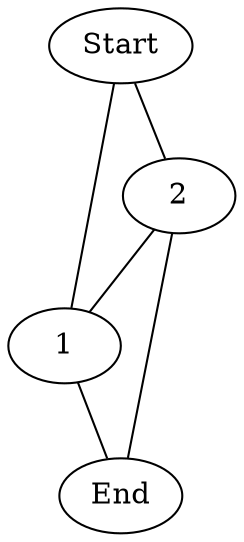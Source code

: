 graph dual1 {
    Start -- 1 [key = "6";];
    Start -- 2 [key = "7";];
    2 -- 1 [key = "5";];
    2 -- End [key = "4";];
    1 -- End [key = "3";];
}